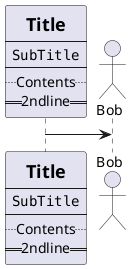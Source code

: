 ' Author: Xiaoqi Zhao
' Version: 1.0

@startuml

participant Participant [
    =Title
    ----
    ""SubTitle""
    ----
    ..Contents..
    ==2ndline==
]

actor Bob

Participant -> Bob

@enduml